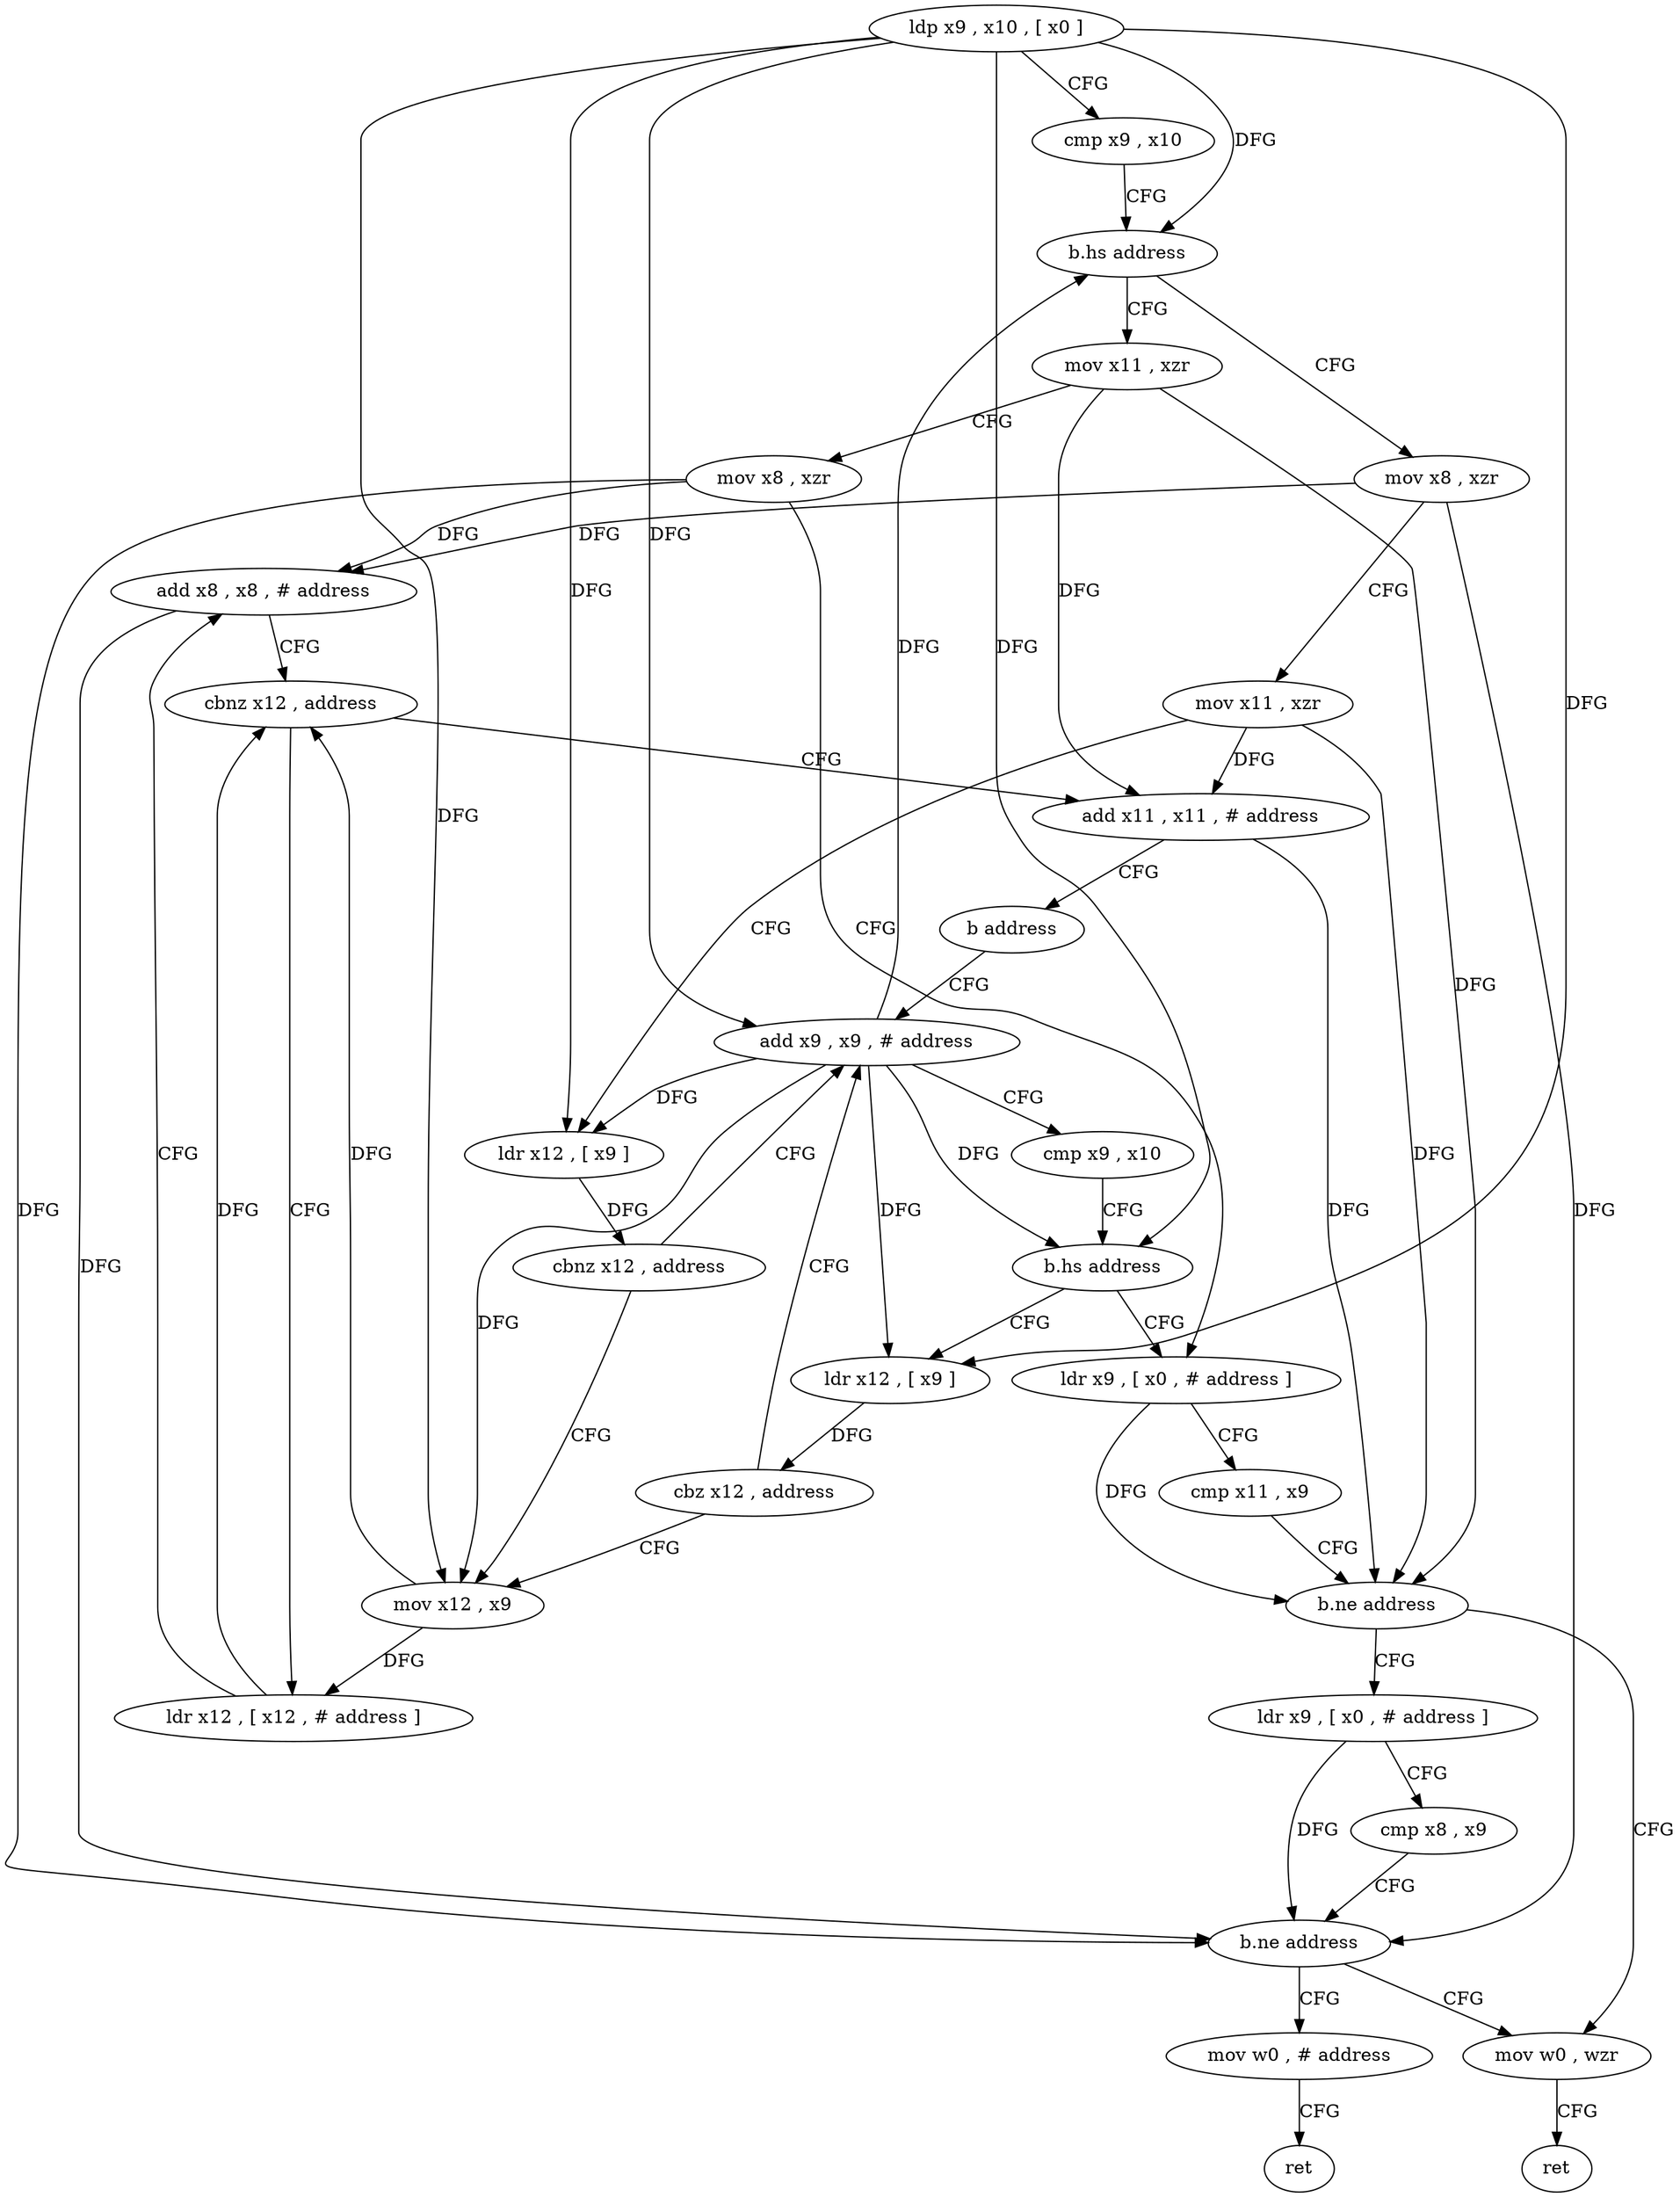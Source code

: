 digraph "func" {
"4220076" [label = "ldp x9 , x10 , [ x0 ]" ]
"4220080" [label = "cmp x9 , x10" ]
"4220084" [label = "b.hs address" ]
"4220148" [label = "mov x11 , xzr" ]
"4220088" [label = "mov x8 , xzr" ]
"4220152" [label = "mov x8 , xzr" ]
"4220156" [label = "ldr x9 , [ x0 , # address ]" ]
"4220092" [label = "mov x11 , xzr" ]
"4220096" [label = "ldr x12 , [ x9 ]" ]
"4220100" [label = "cbnz x12 , address" ]
"4220124" [label = "mov x12 , x9" ]
"4220104" [label = "add x9 , x9 , # address" ]
"4220188" [label = "mov w0 , wzr" ]
"4220192" [label = "ret" ]
"4220168" [label = "ldr x9 , [ x0 , # address ]" ]
"4220172" [label = "cmp x8 , x9" ]
"4220176" [label = "b.ne address" ]
"4220180" [label = "mov w0 , # address" ]
"4220128" [label = "ldr x12 , [ x12 , # address ]" ]
"4220108" [label = "cmp x9 , x10" ]
"4220112" [label = "b.hs address" ]
"4220116" [label = "ldr x12 , [ x9 ]" ]
"4220184" [label = "ret" ]
"4220132" [label = "add x8 , x8 , # address" ]
"4220136" [label = "cbnz x12 , address" ]
"4220140" [label = "add x11 , x11 , # address" ]
"4220144" [label = "b address" ]
"4220160" [label = "cmp x11 , x9" ]
"4220164" [label = "b.ne address" ]
"4220120" [label = "cbz x12 , address" ]
"4220076" -> "4220080" [ label = "CFG" ]
"4220076" -> "4220084" [ label = "DFG" ]
"4220076" -> "4220096" [ label = "DFG" ]
"4220076" -> "4220124" [ label = "DFG" ]
"4220076" -> "4220104" [ label = "DFG" ]
"4220076" -> "4220112" [ label = "DFG" ]
"4220076" -> "4220116" [ label = "DFG" ]
"4220080" -> "4220084" [ label = "CFG" ]
"4220084" -> "4220148" [ label = "CFG" ]
"4220084" -> "4220088" [ label = "CFG" ]
"4220148" -> "4220152" [ label = "CFG" ]
"4220148" -> "4220164" [ label = "DFG" ]
"4220148" -> "4220140" [ label = "DFG" ]
"4220088" -> "4220092" [ label = "CFG" ]
"4220088" -> "4220176" [ label = "DFG" ]
"4220088" -> "4220132" [ label = "DFG" ]
"4220152" -> "4220156" [ label = "CFG" ]
"4220152" -> "4220176" [ label = "DFG" ]
"4220152" -> "4220132" [ label = "DFG" ]
"4220156" -> "4220160" [ label = "CFG" ]
"4220156" -> "4220164" [ label = "DFG" ]
"4220092" -> "4220096" [ label = "CFG" ]
"4220092" -> "4220164" [ label = "DFG" ]
"4220092" -> "4220140" [ label = "DFG" ]
"4220096" -> "4220100" [ label = "DFG" ]
"4220100" -> "4220124" [ label = "CFG" ]
"4220100" -> "4220104" [ label = "CFG" ]
"4220124" -> "4220128" [ label = "DFG" ]
"4220124" -> "4220136" [ label = "DFG" ]
"4220104" -> "4220108" [ label = "CFG" ]
"4220104" -> "4220096" [ label = "DFG" ]
"4220104" -> "4220124" [ label = "DFG" ]
"4220104" -> "4220084" [ label = "DFG" ]
"4220104" -> "4220112" [ label = "DFG" ]
"4220104" -> "4220116" [ label = "DFG" ]
"4220188" -> "4220192" [ label = "CFG" ]
"4220168" -> "4220172" [ label = "CFG" ]
"4220168" -> "4220176" [ label = "DFG" ]
"4220172" -> "4220176" [ label = "CFG" ]
"4220176" -> "4220188" [ label = "CFG" ]
"4220176" -> "4220180" [ label = "CFG" ]
"4220180" -> "4220184" [ label = "CFG" ]
"4220128" -> "4220132" [ label = "CFG" ]
"4220128" -> "4220136" [ label = "DFG" ]
"4220108" -> "4220112" [ label = "CFG" ]
"4220112" -> "4220156" [ label = "CFG" ]
"4220112" -> "4220116" [ label = "CFG" ]
"4220116" -> "4220120" [ label = "DFG" ]
"4220132" -> "4220136" [ label = "CFG" ]
"4220132" -> "4220176" [ label = "DFG" ]
"4220136" -> "4220128" [ label = "CFG" ]
"4220136" -> "4220140" [ label = "CFG" ]
"4220140" -> "4220144" [ label = "CFG" ]
"4220140" -> "4220164" [ label = "DFG" ]
"4220144" -> "4220104" [ label = "CFG" ]
"4220160" -> "4220164" [ label = "CFG" ]
"4220164" -> "4220188" [ label = "CFG" ]
"4220164" -> "4220168" [ label = "CFG" ]
"4220120" -> "4220104" [ label = "CFG" ]
"4220120" -> "4220124" [ label = "CFG" ]
}
